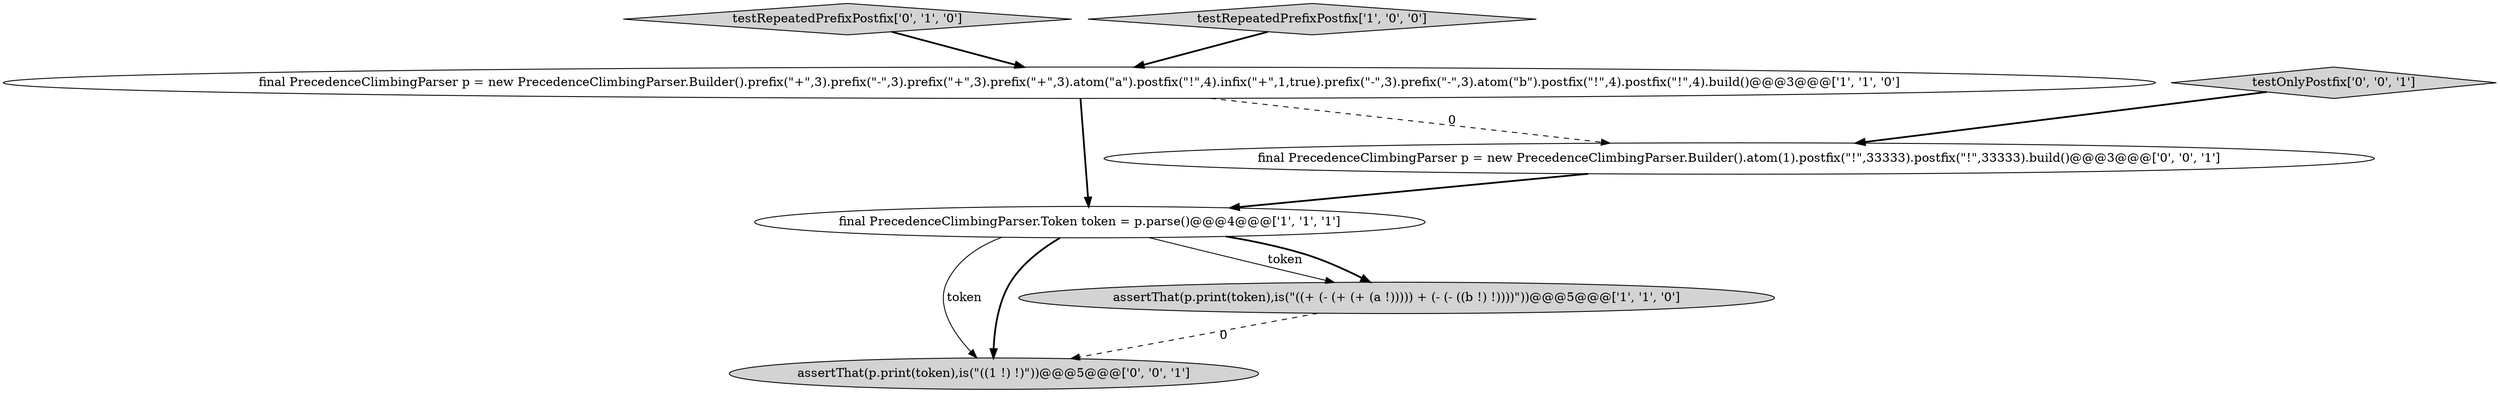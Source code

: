 digraph {
4 [style = filled, label = "testRepeatedPrefixPostfix['0', '1', '0']", fillcolor = lightgray, shape = diamond image = "AAA0AAABBB2BBB"];
0 [style = filled, label = "final PrecedenceClimbingParser.Token token = p.parse()@@@4@@@['1', '1', '1']", fillcolor = white, shape = ellipse image = "AAA0AAABBB1BBB"];
5 [style = filled, label = "assertThat(p.print(token),is(\"((1 !) !)\"))@@@5@@@['0', '0', '1']", fillcolor = lightgray, shape = ellipse image = "AAA0AAABBB3BBB"];
6 [style = filled, label = "testOnlyPostfix['0', '0', '1']", fillcolor = lightgray, shape = diamond image = "AAA0AAABBB3BBB"];
1 [style = filled, label = "assertThat(p.print(token),is(\"((+ (- (+ (+ (a !))))) + (- (- ((b !) !))))\"))@@@5@@@['1', '1', '0']", fillcolor = lightgray, shape = ellipse image = "AAA0AAABBB1BBB"];
2 [style = filled, label = "testRepeatedPrefixPostfix['1', '0', '0']", fillcolor = lightgray, shape = diamond image = "AAA0AAABBB1BBB"];
3 [style = filled, label = "final PrecedenceClimbingParser p = new PrecedenceClimbingParser.Builder().prefix(\"+\",3).prefix(\"-\",3).prefix(\"+\",3).prefix(\"+\",3).atom(\"a\").postfix(\"!\",4).infix(\"+\",1,true).prefix(\"-\",3).prefix(\"-\",3).atom(\"b\").postfix(\"!\",4).postfix(\"!\",4).build()@@@3@@@['1', '1', '0']", fillcolor = white, shape = ellipse image = "AAA0AAABBB1BBB"];
7 [style = filled, label = "final PrecedenceClimbingParser p = new PrecedenceClimbingParser.Builder().atom(1).postfix(\"!\",33333).postfix(\"!\",33333).build()@@@3@@@['0', '0', '1']", fillcolor = white, shape = ellipse image = "AAA0AAABBB3BBB"];
4->3 [style = bold, label=""];
0->1 [style = solid, label="token"];
7->0 [style = bold, label=""];
1->5 [style = dashed, label="0"];
6->7 [style = bold, label=""];
3->7 [style = dashed, label="0"];
0->1 [style = bold, label=""];
0->5 [style = solid, label="token"];
3->0 [style = bold, label=""];
2->3 [style = bold, label=""];
0->5 [style = bold, label=""];
}
